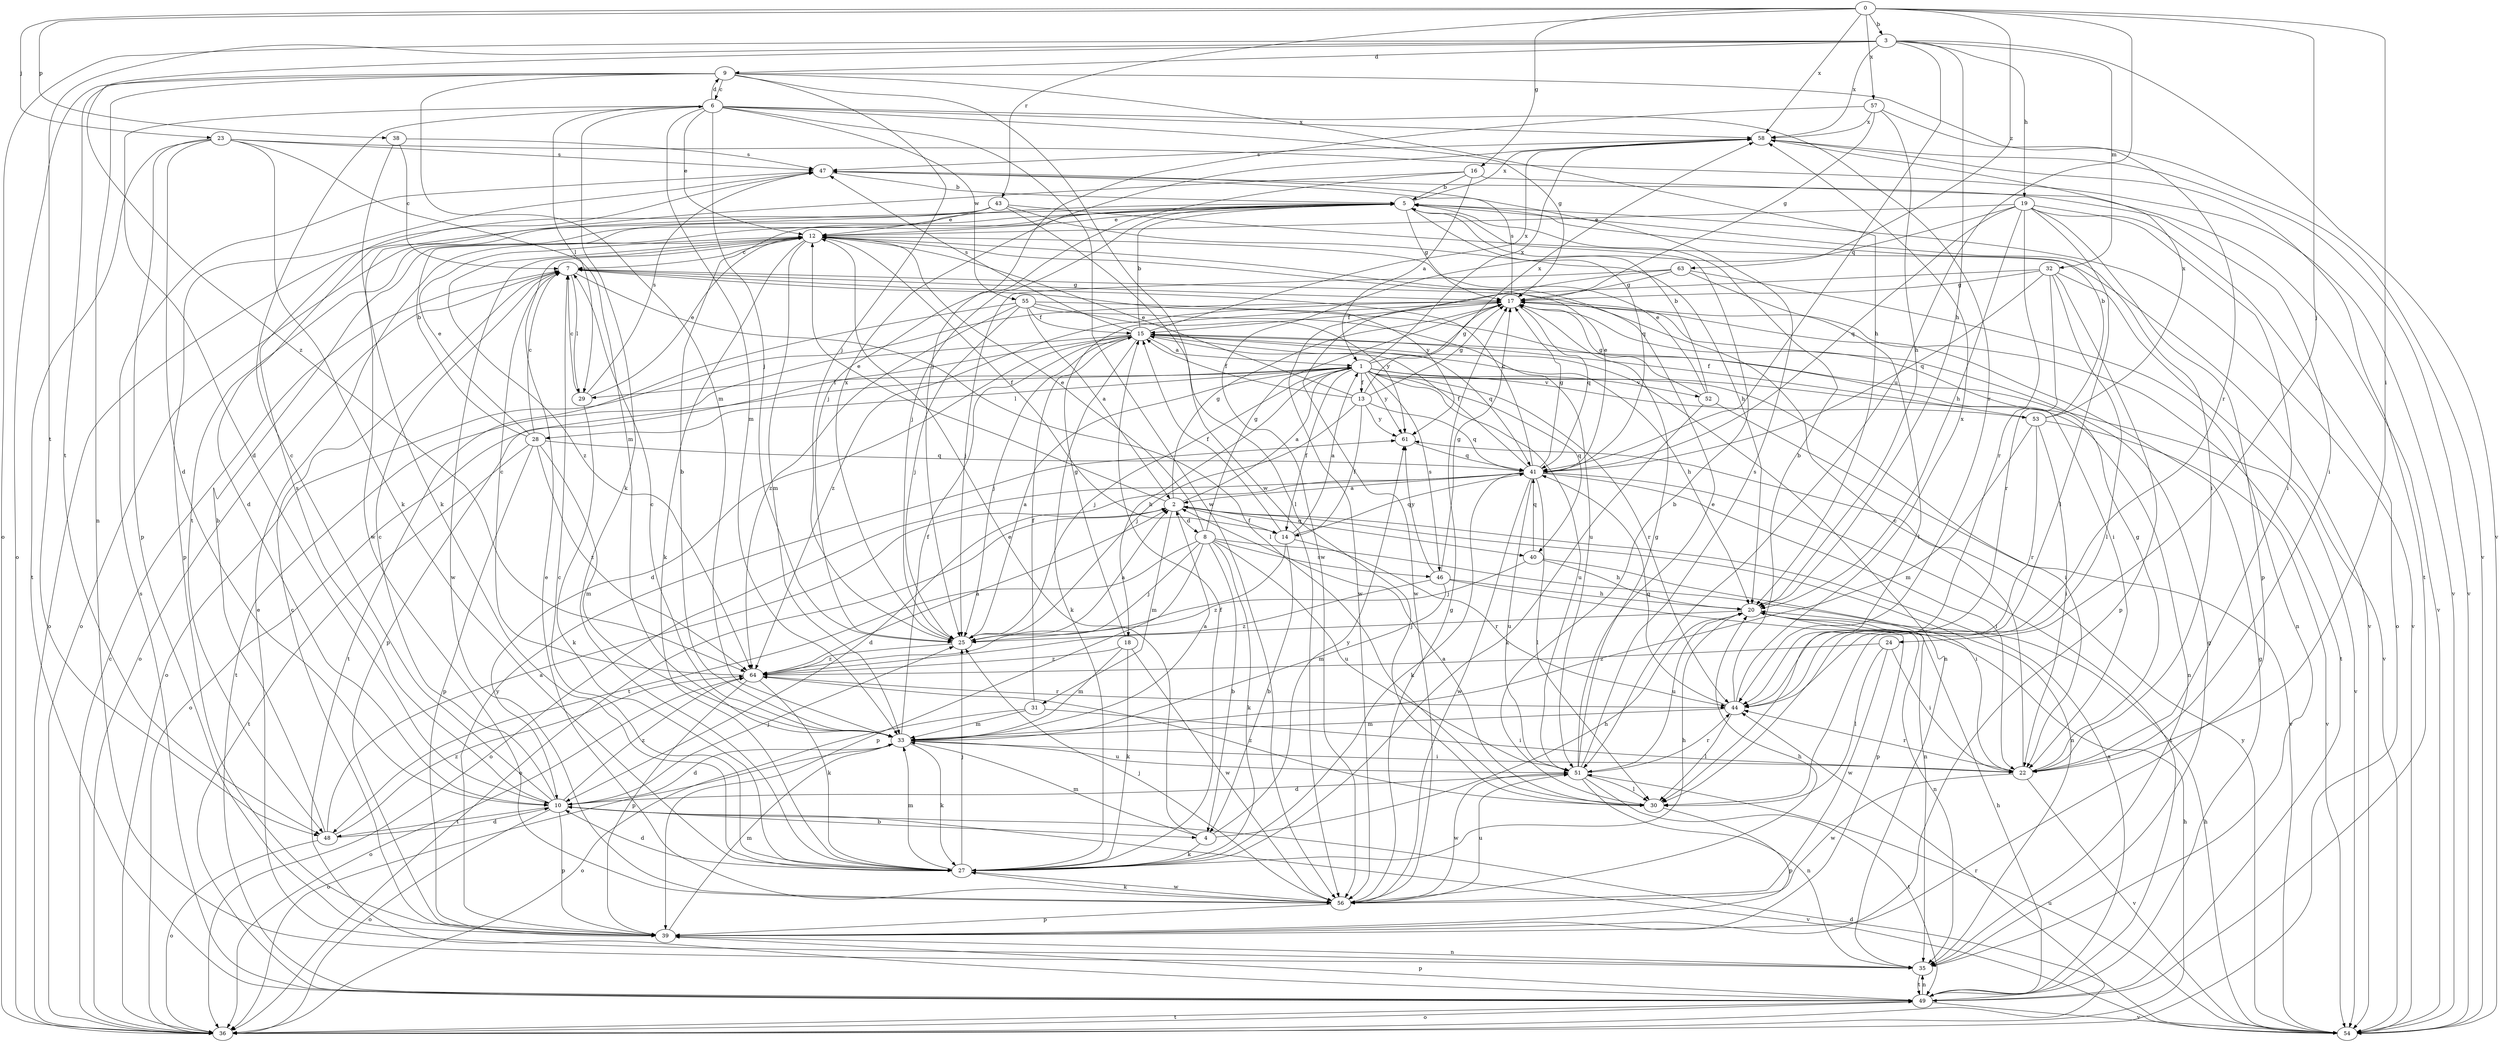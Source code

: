 strict digraph  {
0;
1;
2;
3;
4;
5;
6;
7;
8;
9;
10;
12;
13;
14;
15;
16;
17;
18;
19;
20;
22;
23;
24;
25;
27;
28;
29;
30;
31;
32;
33;
35;
36;
38;
39;
40;
41;
43;
44;
46;
47;
48;
49;
51;
52;
53;
54;
55;
56;
57;
58;
61;
63;
64;
0 -> 3  [label=b];
0 -> 16  [label=g];
0 -> 22  [label=i];
0 -> 23  [label=j];
0 -> 24  [label=j];
0 -> 38  [label=p];
0 -> 43  [label=r];
0 -> 51  [label=u];
0 -> 57  [label=x];
0 -> 58  [label=x];
0 -> 63  [label=z];
1 -> 13  [label=f];
1 -> 14  [label=f];
1 -> 17  [label=g];
1 -> 18  [label=h];
1 -> 22  [label=i];
1 -> 25  [label=j];
1 -> 28  [label=l];
1 -> 29  [label=l];
1 -> 35  [label=n];
1 -> 36  [label=o];
1 -> 40  [label=q];
1 -> 44  [label=r];
1 -> 46  [label=s];
1 -> 51  [label=u];
1 -> 52  [label=v];
1 -> 53  [label=v];
1 -> 58  [label=x];
1 -> 61  [label=y];
2 -> 1  [label=a];
2 -> 8  [label=d];
2 -> 12  [label=e];
2 -> 14  [label=f];
2 -> 17  [label=g];
2 -> 31  [label=m];
2 -> 35  [label=n];
2 -> 36  [label=o];
2 -> 40  [label=q];
3 -> 9  [label=d];
3 -> 19  [label=h];
3 -> 20  [label=h];
3 -> 32  [label=m];
3 -> 36  [label=o];
3 -> 41  [label=q];
3 -> 48  [label=t];
3 -> 54  [label=v];
3 -> 58  [label=x];
3 -> 64  [label=z];
4 -> 12  [label=e];
4 -> 20  [label=h];
4 -> 27  [label=k];
4 -> 33  [label=m];
4 -> 61  [label=y];
5 -> 12  [label=e];
5 -> 17  [label=g];
5 -> 22  [label=i];
5 -> 25  [label=j];
5 -> 36  [label=o];
5 -> 41  [label=q];
5 -> 48  [label=t];
5 -> 54  [label=v];
5 -> 58  [label=x];
6 -> 9  [label=d];
6 -> 10  [label=d];
6 -> 12  [label=e];
6 -> 17  [label=g];
6 -> 25  [label=j];
6 -> 27  [label=k];
6 -> 29  [label=l];
6 -> 33  [label=m];
6 -> 44  [label=r];
6 -> 55  [label=w];
6 -> 56  [label=w];
6 -> 58  [label=x];
7 -> 17  [label=g];
7 -> 29  [label=l];
7 -> 30  [label=l];
7 -> 36  [label=o];
7 -> 61  [label=y];
8 -> 4  [label=b];
8 -> 12  [label=e];
8 -> 17  [label=g];
8 -> 25  [label=j];
8 -> 27  [label=k];
8 -> 35  [label=n];
8 -> 39  [label=p];
8 -> 46  [label=s];
8 -> 48  [label=t];
8 -> 51  [label=u];
9 -> 6  [label=c];
9 -> 20  [label=h];
9 -> 25  [label=j];
9 -> 33  [label=m];
9 -> 35  [label=n];
9 -> 36  [label=o];
9 -> 48  [label=t];
9 -> 54  [label=v];
9 -> 56  [label=w];
10 -> 4  [label=b];
10 -> 6  [label=c];
10 -> 7  [label=c];
10 -> 25  [label=j];
10 -> 36  [label=o];
10 -> 39  [label=p];
10 -> 47  [label=s];
10 -> 48  [label=t];
10 -> 54  [label=v];
10 -> 64  [label=z];
12 -> 7  [label=c];
12 -> 14  [label=f];
12 -> 27  [label=k];
12 -> 33  [label=m];
12 -> 56  [label=w];
12 -> 64  [label=z];
13 -> 12  [label=e];
13 -> 14  [label=f];
13 -> 15  [label=f];
13 -> 17  [label=g];
13 -> 25  [label=j];
13 -> 41  [label=q];
13 -> 58  [label=x];
13 -> 61  [label=y];
14 -> 1  [label=a];
14 -> 4  [label=b];
14 -> 15  [label=f];
14 -> 41  [label=q];
14 -> 44  [label=r];
14 -> 64  [label=z];
15 -> 1  [label=a];
15 -> 5  [label=b];
15 -> 10  [label=d];
15 -> 20  [label=h];
15 -> 25  [label=j];
15 -> 27  [label=k];
15 -> 35  [label=n];
15 -> 39  [label=p];
15 -> 41  [label=q];
15 -> 47  [label=s];
15 -> 49  [label=t];
15 -> 54  [label=v];
15 -> 58  [label=x];
16 -> 1  [label=a];
16 -> 5  [label=b];
16 -> 25  [label=j];
16 -> 54  [label=v];
16 -> 56  [label=w];
17 -> 15  [label=f];
17 -> 36  [label=o];
17 -> 41  [label=q];
17 -> 47  [label=s];
17 -> 49  [label=t];
17 -> 64  [label=z];
18 -> 17  [label=g];
18 -> 27  [label=k];
18 -> 33  [label=m];
18 -> 56  [label=w];
18 -> 64  [label=z];
19 -> 12  [label=e];
19 -> 20  [label=h];
19 -> 22  [label=i];
19 -> 30  [label=l];
19 -> 36  [label=o];
19 -> 39  [label=p];
19 -> 41  [label=q];
19 -> 44  [label=r];
19 -> 56  [label=w];
20 -> 25  [label=j];
20 -> 35  [label=n];
20 -> 51  [label=u];
22 -> 7  [label=c];
22 -> 17  [label=g];
22 -> 44  [label=r];
22 -> 54  [label=v];
22 -> 56  [label=w];
23 -> 10  [label=d];
23 -> 27  [label=k];
23 -> 33  [label=m];
23 -> 39  [label=p];
23 -> 47  [label=s];
23 -> 49  [label=t];
23 -> 54  [label=v];
24 -> 22  [label=i];
24 -> 30  [label=l];
24 -> 56  [label=w];
24 -> 64  [label=z];
25 -> 1  [label=a];
25 -> 2  [label=a];
25 -> 58  [label=x];
25 -> 64  [label=z];
27 -> 7  [label=c];
27 -> 10  [label=d];
27 -> 15  [label=f];
27 -> 20  [label=h];
27 -> 25  [label=j];
27 -> 33  [label=m];
27 -> 56  [label=w];
28 -> 5  [label=b];
28 -> 7  [label=c];
28 -> 12  [label=e];
28 -> 33  [label=m];
28 -> 39  [label=p];
28 -> 41  [label=q];
28 -> 49  [label=t];
28 -> 64  [label=z];
29 -> 7  [label=c];
29 -> 12  [label=e];
29 -> 27  [label=k];
29 -> 47  [label=s];
30 -> 2  [label=a];
30 -> 5  [label=b];
30 -> 39  [label=p];
30 -> 64  [label=z];
31 -> 15  [label=f];
31 -> 22  [label=i];
31 -> 33  [label=m];
31 -> 36  [label=o];
32 -> 17  [label=g];
32 -> 30  [label=l];
32 -> 39  [label=p];
32 -> 41  [label=q];
32 -> 44  [label=r];
32 -> 54  [label=v];
32 -> 56  [label=w];
33 -> 2  [label=a];
33 -> 5  [label=b];
33 -> 7  [label=c];
33 -> 10  [label=d];
33 -> 15  [label=f];
33 -> 22  [label=i];
33 -> 27  [label=k];
33 -> 36  [label=o];
33 -> 51  [label=u];
35 -> 12  [label=e];
35 -> 17  [label=g];
35 -> 49  [label=t];
36 -> 7  [label=c];
36 -> 20  [label=h];
36 -> 44  [label=r];
36 -> 49  [label=t];
38 -> 7  [label=c];
38 -> 27  [label=k];
38 -> 47  [label=s];
39 -> 7  [label=c];
39 -> 33  [label=m];
39 -> 35  [label=n];
39 -> 61  [label=y];
40 -> 20  [label=h];
40 -> 22  [label=i];
40 -> 25  [label=j];
40 -> 41  [label=q];
41 -> 2  [label=a];
41 -> 7  [label=c];
41 -> 10  [label=d];
41 -> 12  [label=e];
41 -> 15  [label=f];
41 -> 17  [label=g];
41 -> 22  [label=i];
41 -> 27  [label=k];
41 -> 30  [label=l];
41 -> 36  [label=o];
41 -> 49  [label=t];
41 -> 51  [label=u];
41 -> 56  [label=w];
43 -> 10  [label=d];
43 -> 12  [label=e];
43 -> 20  [label=h];
43 -> 30  [label=l];
43 -> 36  [label=o];
43 -> 54  [label=v];
44 -> 5  [label=b];
44 -> 30  [label=l];
44 -> 33  [label=m];
44 -> 41  [label=q];
44 -> 58  [label=x];
46 -> 17  [label=g];
46 -> 20  [label=h];
46 -> 33  [label=m];
46 -> 39  [label=p];
46 -> 61  [label=y];
46 -> 64  [label=z];
47 -> 5  [label=b];
47 -> 22  [label=i];
47 -> 39  [label=p];
48 -> 2  [label=a];
48 -> 5  [label=b];
48 -> 10  [label=d];
48 -> 36  [label=o];
48 -> 64  [label=z];
49 -> 2  [label=a];
49 -> 17  [label=g];
49 -> 20  [label=h];
49 -> 35  [label=n];
49 -> 36  [label=o];
49 -> 39  [label=p];
49 -> 47  [label=s];
49 -> 54  [label=v];
51 -> 10  [label=d];
51 -> 12  [label=e];
51 -> 17  [label=g];
51 -> 30  [label=l];
51 -> 35  [label=n];
51 -> 44  [label=r];
51 -> 47  [label=s];
51 -> 49  [label=t];
51 -> 56  [label=w];
52 -> 5  [label=b];
52 -> 12  [label=e];
52 -> 17  [label=g];
52 -> 27  [label=k];
52 -> 54  [label=v];
53 -> 5  [label=b];
53 -> 15  [label=f];
53 -> 22  [label=i];
53 -> 33  [label=m];
53 -> 44  [label=r];
53 -> 54  [label=v];
53 -> 58  [label=x];
54 -> 10  [label=d];
54 -> 20  [label=h];
54 -> 51  [label=u];
54 -> 61  [label=y];
55 -> 2  [label=a];
55 -> 15  [label=f];
55 -> 22  [label=i];
55 -> 25  [label=j];
55 -> 49  [label=t];
55 -> 51  [label=u];
55 -> 61  [label=y];
55 -> 64  [label=z];
56 -> 12  [label=e];
56 -> 17  [label=g];
56 -> 20  [label=h];
56 -> 25  [label=j];
56 -> 27  [label=k];
56 -> 39  [label=p];
56 -> 51  [label=u];
57 -> 17  [label=g];
57 -> 20  [label=h];
57 -> 25  [label=j];
57 -> 44  [label=r];
57 -> 58  [label=x];
58 -> 47  [label=s];
58 -> 49  [label=t];
58 -> 54  [label=v];
61 -> 41  [label=q];
63 -> 17  [label=g];
63 -> 25  [label=j];
63 -> 30  [label=l];
63 -> 35  [label=n];
63 -> 56  [label=w];
64 -> 2  [label=a];
64 -> 7  [label=c];
64 -> 27  [label=k];
64 -> 36  [label=o];
64 -> 39  [label=p];
64 -> 44  [label=r];
}
